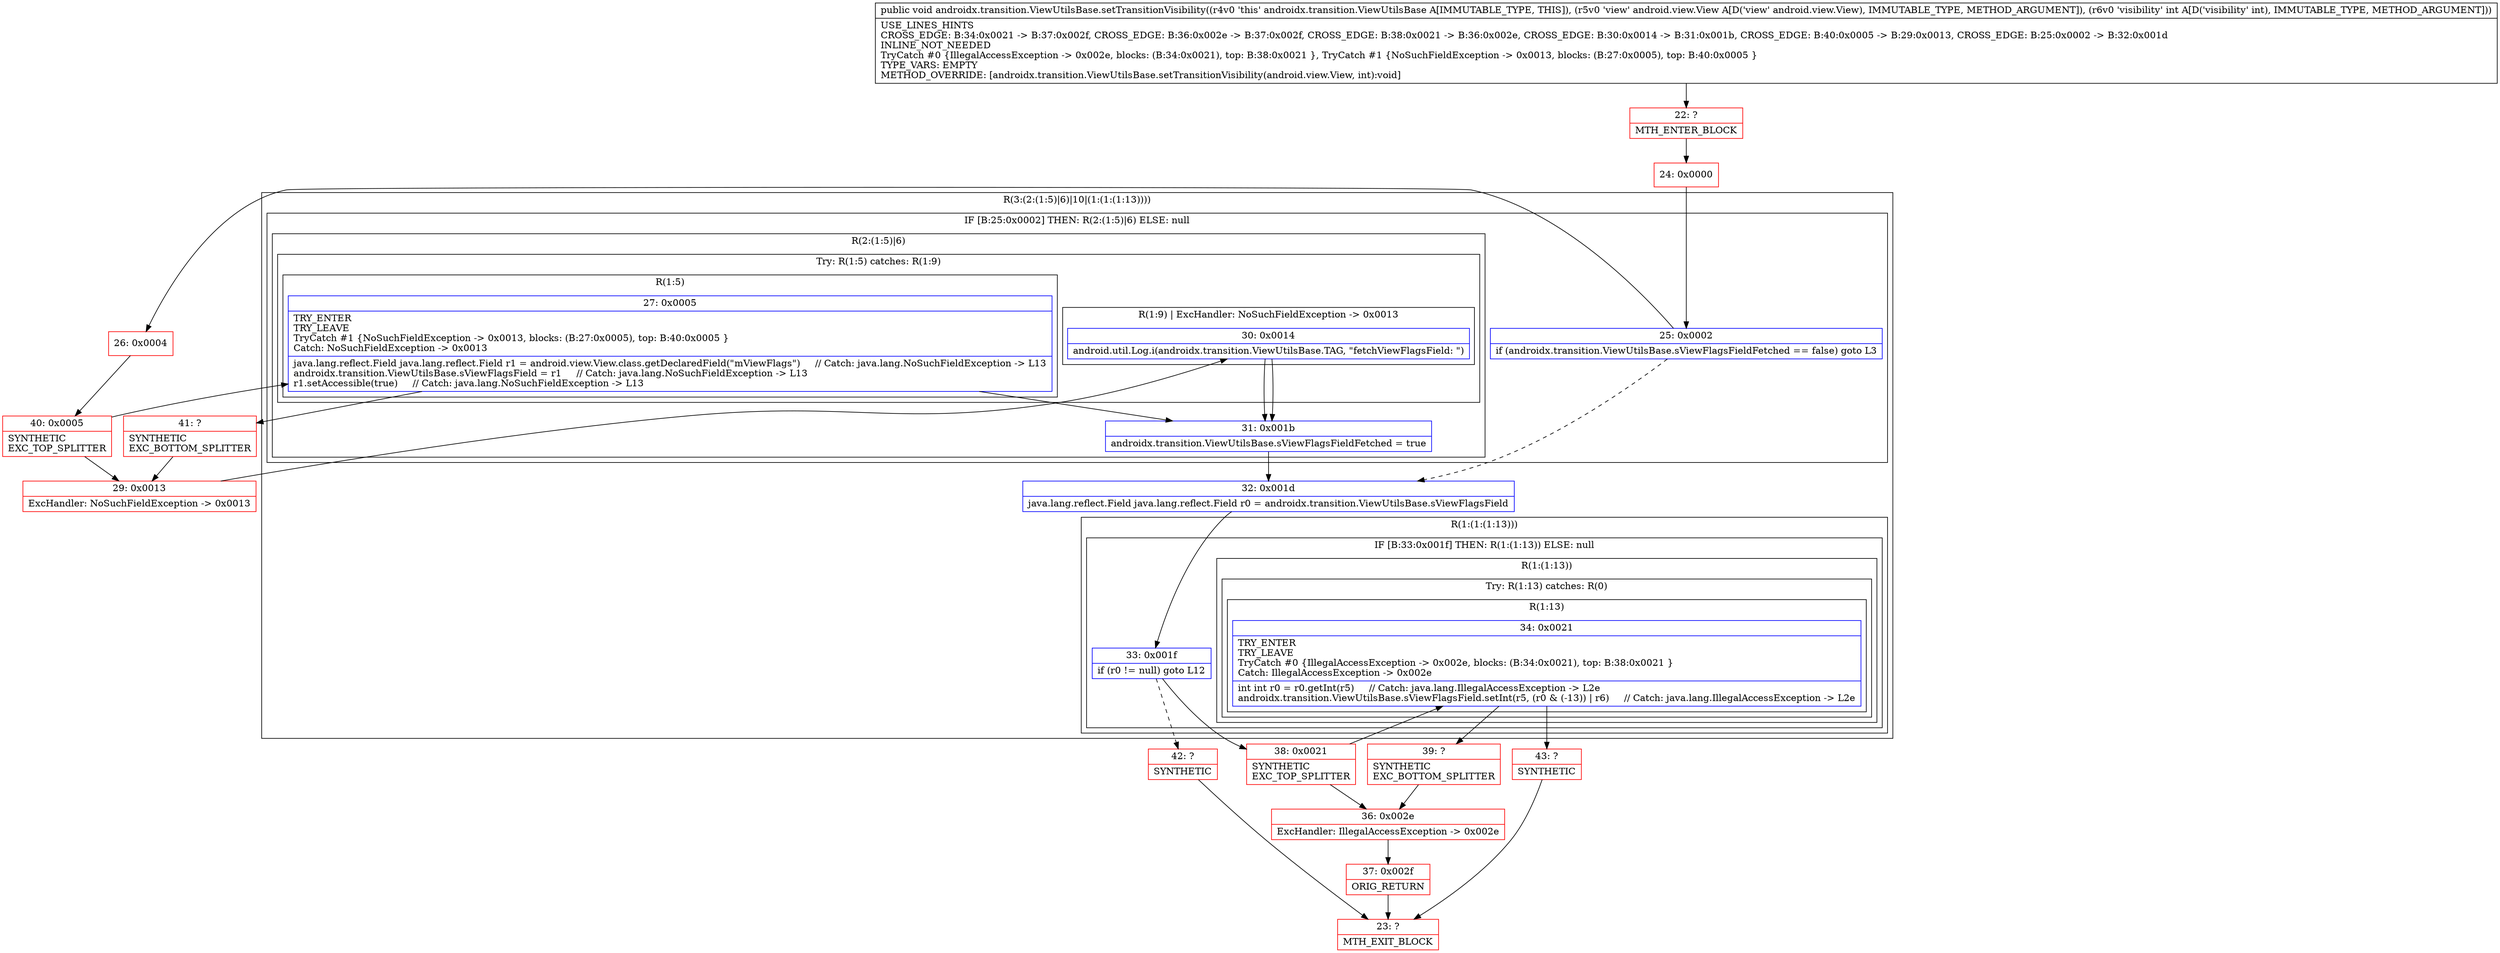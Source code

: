 digraph "CFG forandroidx.transition.ViewUtilsBase.setTransitionVisibility(Landroid\/view\/View;I)V" {
subgraph cluster_Region_352491242 {
label = "R(3:(2:(1:5)|6)|10|(1:(1:(1:13))))";
node [shape=record,color=blue];
subgraph cluster_IfRegion_421101430 {
label = "IF [B:25:0x0002] THEN: R(2:(1:5)|6) ELSE: null";
node [shape=record,color=blue];
Node_25 [shape=record,label="{25\:\ 0x0002|if (androidx.transition.ViewUtilsBase.sViewFlagsFieldFetched == false) goto L3\l}"];
subgraph cluster_Region_343728593 {
label = "R(2:(1:5)|6)";
node [shape=record,color=blue];
subgraph cluster_TryCatchRegion_1074148861 {
label = "Try: R(1:5) catches: R(1:9)";
node [shape=record,color=blue];
subgraph cluster_Region_1349344713 {
label = "R(1:5)";
node [shape=record,color=blue];
Node_27 [shape=record,label="{27\:\ 0x0005|TRY_ENTER\lTRY_LEAVE\lTryCatch #1 \{NoSuchFieldException \-\> 0x0013, blocks: (B:27:0x0005), top: B:40:0x0005 \}\lCatch: NoSuchFieldException \-\> 0x0013\l|java.lang.reflect.Field java.lang.reflect.Field r1 = android.view.View.class.getDeclaredField(\"mViewFlags\")     \/\/ Catch: java.lang.NoSuchFieldException \-\> L13\landroidx.transition.ViewUtilsBase.sViewFlagsField = r1     \/\/ Catch: java.lang.NoSuchFieldException \-\> L13\lr1.setAccessible(true)     \/\/ Catch: java.lang.NoSuchFieldException \-\> L13\l}"];
}
subgraph cluster_Region_1255511357 {
label = "R(1:9) | ExcHandler: NoSuchFieldException \-\> 0x0013\l";
node [shape=record,color=blue];
Node_30 [shape=record,label="{30\:\ 0x0014|android.util.Log.i(androidx.transition.ViewUtilsBase.TAG, \"fetchViewFlagsField: \")\l}"];
}
}
Node_31 [shape=record,label="{31\:\ 0x001b|androidx.transition.ViewUtilsBase.sViewFlagsFieldFetched = true\l}"];
}
}
Node_32 [shape=record,label="{32\:\ 0x001d|java.lang.reflect.Field java.lang.reflect.Field r0 = androidx.transition.ViewUtilsBase.sViewFlagsField\l}"];
subgraph cluster_Region_417706462 {
label = "R(1:(1:(1:13)))";
node [shape=record,color=blue];
subgraph cluster_IfRegion_1027210229 {
label = "IF [B:33:0x001f] THEN: R(1:(1:13)) ELSE: null";
node [shape=record,color=blue];
Node_33 [shape=record,label="{33\:\ 0x001f|if (r0 != null) goto L12\l}"];
subgraph cluster_Region_1810151802 {
label = "R(1:(1:13))";
node [shape=record,color=blue];
subgraph cluster_TryCatchRegion_448581670 {
label = "Try: R(1:13) catches: R(0)";
node [shape=record,color=blue];
subgraph cluster_Region_1949933013 {
label = "R(1:13)";
node [shape=record,color=blue];
Node_34 [shape=record,label="{34\:\ 0x0021|TRY_ENTER\lTRY_LEAVE\lTryCatch #0 \{IllegalAccessException \-\> 0x002e, blocks: (B:34:0x0021), top: B:38:0x0021 \}\lCatch: IllegalAccessException \-\> 0x002e\l|int int r0 = r0.getInt(r5)     \/\/ Catch: java.lang.IllegalAccessException \-\> L2e\landroidx.transition.ViewUtilsBase.sViewFlagsField.setInt(r5, (r0 & (\-13)) \| r6)     \/\/ Catch: java.lang.IllegalAccessException \-\> L2e\l}"];
}
subgraph cluster_Region_2082918961 {
label = "R(0) | ExcHandler: IllegalAccessException \-\> 0x002e\l";
node [shape=record,color=blue];
}
}
}
}
}
}
subgraph cluster_Region_1255511357 {
label = "R(1:9) | ExcHandler: NoSuchFieldException \-\> 0x0013\l";
node [shape=record,color=blue];
Node_30 [shape=record,label="{30\:\ 0x0014|android.util.Log.i(androidx.transition.ViewUtilsBase.TAG, \"fetchViewFlagsField: \")\l}"];
}
subgraph cluster_Region_2082918961 {
label = "R(0) | ExcHandler: IllegalAccessException \-\> 0x002e\l";
node [shape=record,color=blue];
}
Node_22 [shape=record,color=red,label="{22\:\ ?|MTH_ENTER_BLOCK\l}"];
Node_24 [shape=record,color=red,label="{24\:\ 0x0000}"];
Node_26 [shape=record,color=red,label="{26\:\ 0x0004}"];
Node_40 [shape=record,color=red,label="{40\:\ 0x0005|SYNTHETIC\lEXC_TOP_SPLITTER\l}"];
Node_41 [shape=record,color=red,label="{41\:\ ?|SYNTHETIC\lEXC_BOTTOM_SPLITTER\l}"];
Node_29 [shape=record,color=red,label="{29\:\ 0x0013|ExcHandler: NoSuchFieldException \-\> 0x0013\l}"];
Node_38 [shape=record,color=red,label="{38\:\ 0x0021|SYNTHETIC\lEXC_TOP_SPLITTER\l}"];
Node_39 [shape=record,color=red,label="{39\:\ ?|SYNTHETIC\lEXC_BOTTOM_SPLITTER\l}"];
Node_43 [shape=record,color=red,label="{43\:\ ?|SYNTHETIC\l}"];
Node_23 [shape=record,color=red,label="{23\:\ ?|MTH_EXIT_BLOCK\l}"];
Node_36 [shape=record,color=red,label="{36\:\ 0x002e|ExcHandler: IllegalAccessException \-\> 0x002e\l}"];
Node_37 [shape=record,color=red,label="{37\:\ 0x002f|ORIG_RETURN\l}"];
Node_42 [shape=record,color=red,label="{42\:\ ?|SYNTHETIC\l}"];
MethodNode[shape=record,label="{public void androidx.transition.ViewUtilsBase.setTransitionVisibility((r4v0 'this' androidx.transition.ViewUtilsBase A[IMMUTABLE_TYPE, THIS]), (r5v0 'view' android.view.View A[D('view' android.view.View), IMMUTABLE_TYPE, METHOD_ARGUMENT]), (r6v0 'visibility' int A[D('visibility' int), IMMUTABLE_TYPE, METHOD_ARGUMENT]))  | USE_LINES_HINTS\lCROSS_EDGE: B:34:0x0021 \-\> B:37:0x002f, CROSS_EDGE: B:36:0x002e \-\> B:37:0x002f, CROSS_EDGE: B:38:0x0021 \-\> B:36:0x002e, CROSS_EDGE: B:30:0x0014 \-\> B:31:0x001b, CROSS_EDGE: B:40:0x0005 \-\> B:29:0x0013, CROSS_EDGE: B:25:0x0002 \-\> B:32:0x001d\lINLINE_NOT_NEEDED\lTryCatch #0 \{IllegalAccessException \-\> 0x002e, blocks: (B:34:0x0021), top: B:38:0x0021 \}, TryCatch #1 \{NoSuchFieldException \-\> 0x0013, blocks: (B:27:0x0005), top: B:40:0x0005 \}\lTYPE_VARS: EMPTY\lMETHOD_OVERRIDE: [androidx.transition.ViewUtilsBase.setTransitionVisibility(android.view.View, int):void]\l}"];
MethodNode -> Node_22;Node_25 -> Node_26;
Node_25 -> Node_32[style=dashed];
Node_27 -> Node_31;
Node_27 -> Node_41;
Node_30 -> Node_31;
Node_31 -> Node_32;
Node_32 -> Node_33;
Node_33 -> Node_38;
Node_33 -> Node_42[style=dashed];
Node_34 -> Node_39;
Node_34 -> Node_43;
Node_30 -> Node_31;
Node_22 -> Node_24;
Node_24 -> Node_25;
Node_26 -> Node_40;
Node_40 -> Node_27;
Node_40 -> Node_29;
Node_41 -> Node_29;
Node_29 -> Node_30;
Node_38 -> Node_34;
Node_38 -> Node_36;
Node_39 -> Node_36;
Node_43 -> Node_23;
Node_36 -> Node_37;
Node_37 -> Node_23;
Node_42 -> Node_23;
}

